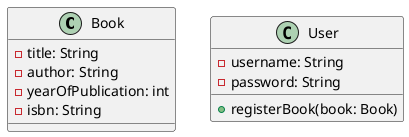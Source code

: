 @startuml
class Book {
  - title: String
  - author: String
  - yearOfPublication: int
  - isbn: String
}

class User {
  - username: String
  - password: String
  + registerBook(book: Book)
}
@enduml